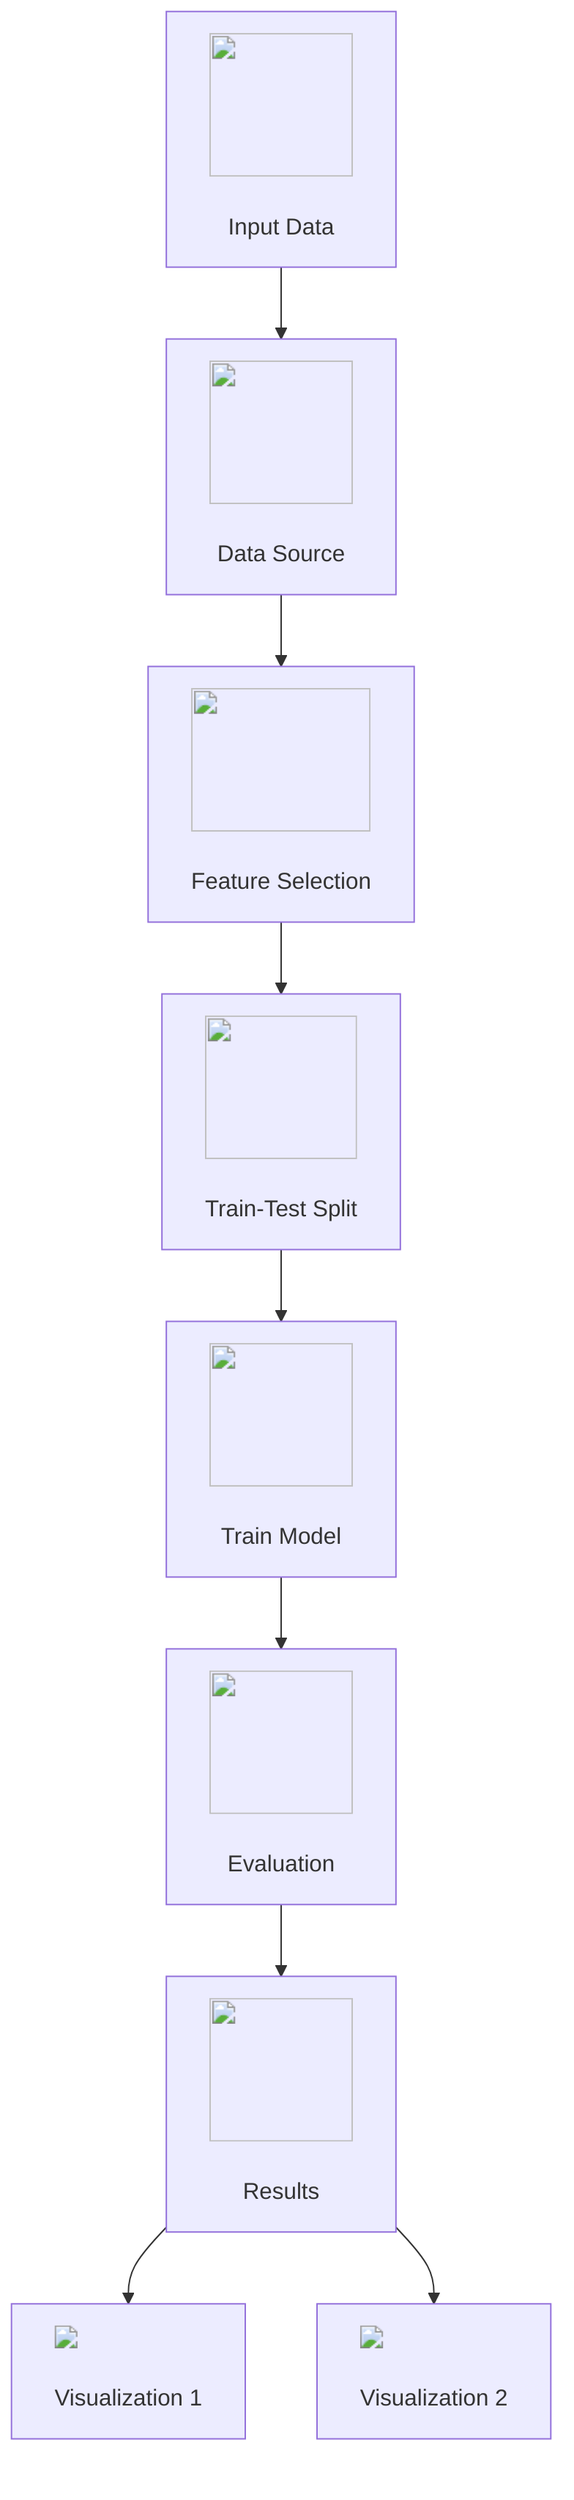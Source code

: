 graph TD;
    A["<img src='path/to/icon/file.svg' width=100 height=100/> <br/> Input Data"] --> B["<img src='path/to/icon/database.svg' width=100 height=100/> <br/> Data Source" ];
    B --> C["<img src='path/to/icon/column_split.svg' width=100 height=100/> <br/> Feature Selection"];
    C --> D["<img src='path/to/icon/row_split.svg' width=100 height=100/> <br/> Train-Test Split"];
    D --> E["<img src='path/to/icon/brain.svg' width=100 height=100/> <br/> Train Model"];
    E --> F["<img src='path/to/icon/table.svg' width=100 height=100/> <br/> Evaluation"];
    F --> G["<img src='path/to/icon/image.svg' width=100 height=100/> <br/> Results"];
    G --> H["<img src='path/to/dummy_plots/scatter_plot_template.svg'/> <br/> Visualization 1"];
    G --> I["<img src='path/to/dummy_plots/boxplot_template.svg'/> <br/> Visualization 2" ];